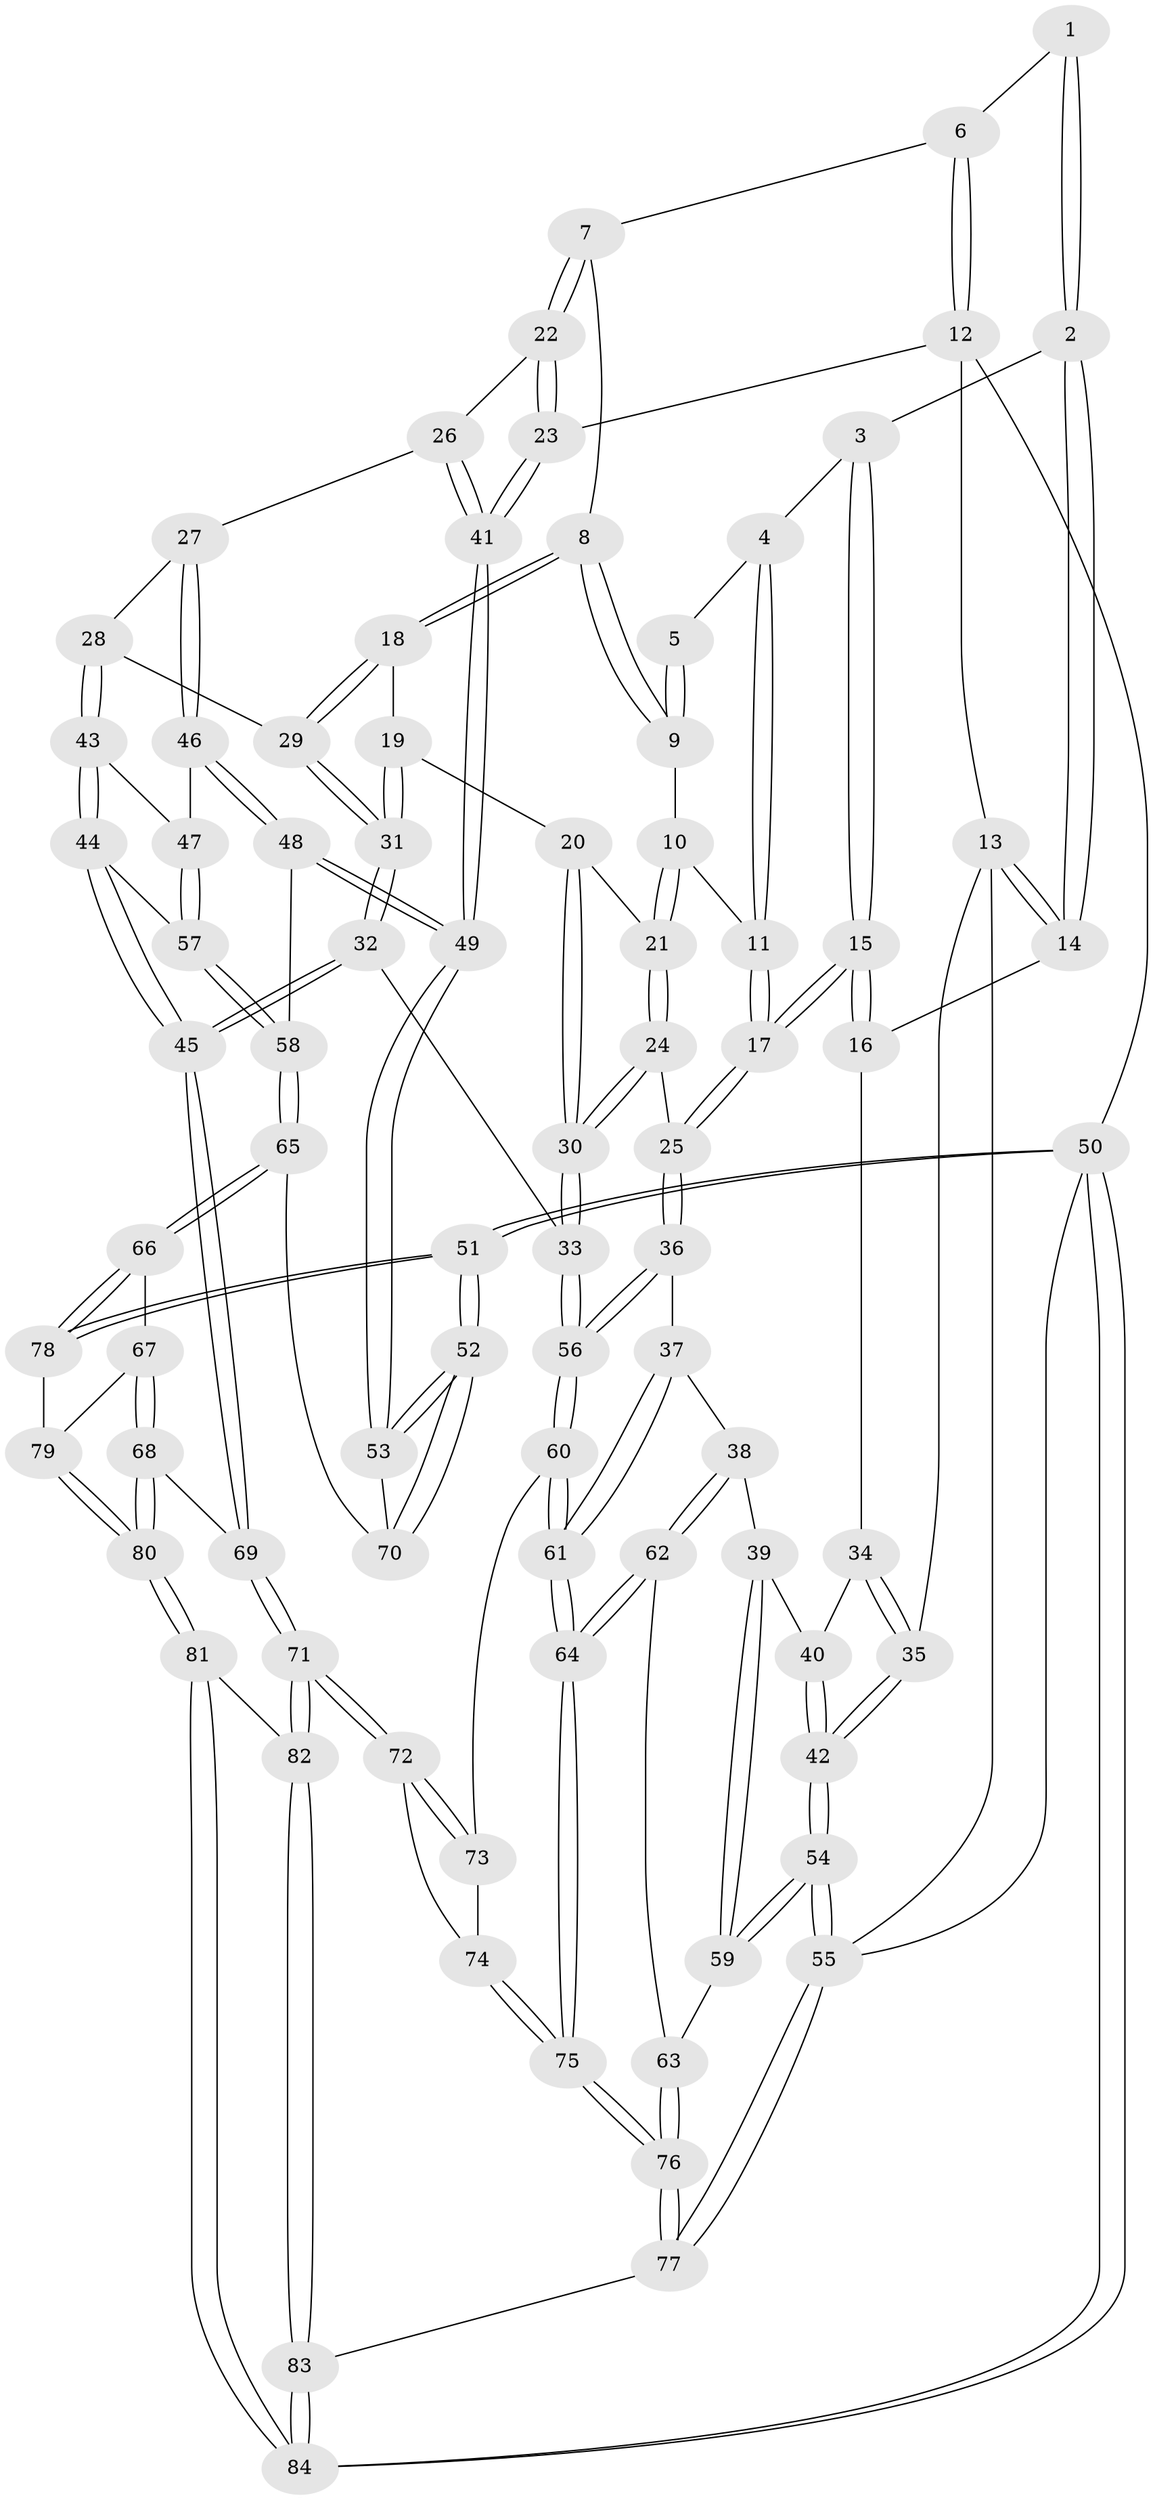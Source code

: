 // coarse degree distribution, {2: 0.1694915254237288, 3: 0.6271186440677966, 5: 0.05084745762711865, 4: 0.15254237288135594}
// Generated by graph-tools (version 1.1) at 2025/54/03/04/25 22:54:08]
// undirected, 84 vertices, 207 edges
graph export_dot {
  node [color=gray90,style=filled];
  1 [pos="+0.4809220212951953+0"];
  2 [pos="+0.04331944931632068+0"];
  3 [pos="+0.19810145751885272+0.12512172104470154"];
  4 [pos="+0.3835884770982828+0.15344534065509655"];
  5 [pos="+0.3917348581929851+0.14639398975803666"];
  6 [pos="+0.6111346599616887+0"];
  7 [pos="+0.6315772967475025+0.1543270267346873"];
  8 [pos="+0.6133602361657908+0.17698664114554735"];
  9 [pos="+0.4697700908851889+0.24814616845190335"];
  10 [pos="+0.4609535675972694+0.2559221746172008"];
  11 [pos="+0.3269048687678317+0.25599858484302046"];
  12 [pos="+1+0"];
  13 [pos="+0+0"];
  14 [pos="+0+0"];
  15 [pos="+0.24087708063154412+0.2719529284391054"];
  16 [pos="+0.12122508513477277+0.3248881903937279"];
  17 [pos="+0.25561291929060675+0.2822042803068678"];
  18 [pos="+0.5969571401239836+0.2839380497392233"];
  19 [pos="+0.5451911151619555+0.3552941459092582"];
  20 [pos="+0.5222589689391378+0.353080941267417"];
  21 [pos="+0.4567297952804193+0.3238917214084801"];
  22 [pos="+0.7403867834065908+0.2361873735162316"];
  23 [pos="+1+0"];
  24 [pos="+0.4009453269874459+0.43789976002263425"];
  25 [pos="+0.2915372487396183+0.37635510039774417"];
  26 [pos="+0.7832534679956853+0.28658980722537847"];
  27 [pos="+0.7963129364161659+0.36079425898049045"];
  28 [pos="+0.6667740095382625+0.4141742246084279"];
  29 [pos="+0.6392598607502592+0.41028872607201533"];
  30 [pos="+0.4163616775610898+0.4611451029490947"];
  31 [pos="+0.5511373636158728+0.4636951115353785"];
  32 [pos="+0.4814848782428069+0.5598530811156696"];
  33 [pos="+0.47187932393187904+0.5598059293498109"];
  34 [pos="+0.11974752993973882+0.3257840520882027"];
  35 [pos="+0+0.14147358078370906"];
  36 [pos="+0.19097550991564174+0.510113590432764"];
  37 [pos="+0.18413956079426366+0.5144615698987328"];
  38 [pos="+0.16744482680806247+0.5215662499123673"];
  39 [pos="+0.11765535616725471+0.5057885747323433"];
  40 [pos="+0.10321451622900926+0.36898670170425674"];
  41 [pos="+1+0.05217274718064401"];
  42 [pos="+0+0.43503847959269415"];
  43 [pos="+0.6851662897087538+0.509410554016502"];
  44 [pos="+0.6451824220444533+0.5470296523216116"];
  45 [pos="+0.546006841382121+0.5931940090004074"];
  46 [pos="+0.8050209143526834+0.37201599340227326"];
  47 [pos="+0.7627540782275563+0.5050396406437391"];
  48 [pos="+0.9577069740378288+0.4399911867129953"];
  49 [pos="+1+0.431814485580381"];
  50 [pos="+1+1"];
  51 [pos="+1+0.7193377499148713"];
  52 [pos="+1+0.6042115360869299"];
  53 [pos="+1+0.43333273828804514"];
  54 [pos="+0+0.5899004953726872"];
  55 [pos="+0+1"];
  56 [pos="+0.45255922967068885+0.5765429285133583"];
  57 [pos="+0.8112824599608026+0.6148078457593603"];
  58 [pos="+0.8148464627861967+0.6199031307118582"];
  59 [pos="+0+0.5870172061197921"];
  60 [pos="+0.4234847147282176+0.6157657821201387"];
  61 [pos="+0.3613069517506429+0.6651612660845769"];
  62 [pos="+0.18271089437492838+0.6291336157741314"];
  63 [pos="+0.14922599418475674+0.689781730538034"];
  64 [pos="+0.3537358077140882+0.6732215426663034"];
  65 [pos="+0.8195851624347203+0.6990743375273699"];
  66 [pos="+0.8136420906470755+0.7172689905985227"];
  67 [pos="+0.8064456699290894+0.729188633283846"];
  68 [pos="+0.8049270931051695+0.7313932980239083"];
  69 [pos="+0.6445685400345287+0.7199527006018076"];
  70 [pos="+0.8292777017692127+0.6942044397214677"];
  71 [pos="+0.5732055212052889+0.8292910312556546"];
  72 [pos="+0.5697597314585909+0.8285110057194576"];
  73 [pos="+0.4485492562258474+0.6886202307494671"];
  74 [pos="+0.4742785455193629+0.8165862720146555"];
  75 [pos="+0.2718485317091082+0.8916454172874526"];
  76 [pos="+0.19721529112408978+0.9877033802899884"];
  77 [pos="+0.1268706972323878+1"];
  78 [pos="+1+0.7301289162656096"];
  79 [pos="+1+0.7836714443742676"];
  80 [pos="+0.8424162230558063+0.8827434258132183"];
  81 [pos="+0.851207499587313+0.999595235768432"];
  82 [pos="+0.5821162296107978+0.8960104533142353"];
  83 [pos="+0.4046384637019829+1"];
  84 [pos="+0.9774896771998848+1"];
  1 -- 2;
  1 -- 2;
  1 -- 6;
  2 -- 3;
  2 -- 14;
  2 -- 14;
  3 -- 4;
  3 -- 15;
  3 -- 15;
  4 -- 5;
  4 -- 11;
  4 -- 11;
  5 -- 9;
  5 -- 9;
  6 -- 7;
  6 -- 12;
  6 -- 12;
  7 -- 8;
  7 -- 22;
  7 -- 22;
  8 -- 9;
  8 -- 9;
  8 -- 18;
  8 -- 18;
  9 -- 10;
  10 -- 11;
  10 -- 21;
  10 -- 21;
  11 -- 17;
  11 -- 17;
  12 -- 13;
  12 -- 23;
  12 -- 50;
  13 -- 14;
  13 -- 14;
  13 -- 35;
  13 -- 55;
  14 -- 16;
  15 -- 16;
  15 -- 16;
  15 -- 17;
  15 -- 17;
  16 -- 34;
  17 -- 25;
  17 -- 25;
  18 -- 19;
  18 -- 29;
  18 -- 29;
  19 -- 20;
  19 -- 31;
  19 -- 31;
  20 -- 21;
  20 -- 30;
  20 -- 30;
  21 -- 24;
  21 -- 24;
  22 -- 23;
  22 -- 23;
  22 -- 26;
  23 -- 41;
  23 -- 41;
  24 -- 25;
  24 -- 30;
  24 -- 30;
  25 -- 36;
  25 -- 36;
  26 -- 27;
  26 -- 41;
  26 -- 41;
  27 -- 28;
  27 -- 46;
  27 -- 46;
  28 -- 29;
  28 -- 43;
  28 -- 43;
  29 -- 31;
  29 -- 31;
  30 -- 33;
  30 -- 33;
  31 -- 32;
  31 -- 32;
  32 -- 33;
  32 -- 45;
  32 -- 45;
  33 -- 56;
  33 -- 56;
  34 -- 35;
  34 -- 35;
  34 -- 40;
  35 -- 42;
  35 -- 42;
  36 -- 37;
  36 -- 56;
  36 -- 56;
  37 -- 38;
  37 -- 61;
  37 -- 61;
  38 -- 39;
  38 -- 62;
  38 -- 62;
  39 -- 40;
  39 -- 59;
  39 -- 59;
  40 -- 42;
  40 -- 42;
  41 -- 49;
  41 -- 49;
  42 -- 54;
  42 -- 54;
  43 -- 44;
  43 -- 44;
  43 -- 47;
  44 -- 45;
  44 -- 45;
  44 -- 57;
  45 -- 69;
  45 -- 69;
  46 -- 47;
  46 -- 48;
  46 -- 48;
  47 -- 57;
  47 -- 57;
  48 -- 49;
  48 -- 49;
  48 -- 58;
  49 -- 53;
  49 -- 53;
  50 -- 51;
  50 -- 51;
  50 -- 84;
  50 -- 84;
  50 -- 55;
  51 -- 52;
  51 -- 52;
  51 -- 78;
  51 -- 78;
  52 -- 53;
  52 -- 53;
  52 -- 70;
  52 -- 70;
  53 -- 70;
  54 -- 55;
  54 -- 55;
  54 -- 59;
  54 -- 59;
  55 -- 77;
  55 -- 77;
  56 -- 60;
  56 -- 60;
  57 -- 58;
  57 -- 58;
  58 -- 65;
  58 -- 65;
  59 -- 63;
  60 -- 61;
  60 -- 61;
  60 -- 73;
  61 -- 64;
  61 -- 64;
  62 -- 63;
  62 -- 64;
  62 -- 64;
  63 -- 76;
  63 -- 76;
  64 -- 75;
  64 -- 75;
  65 -- 66;
  65 -- 66;
  65 -- 70;
  66 -- 67;
  66 -- 78;
  66 -- 78;
  67 -- 68;
  67 -- 68;
  67 -- 79;
  68 -- 69;
  68 -- 80;
  68 -- 80;
  69 -- 71;
  69 -- 71;
  71 -- 72;
  71 -- 72;
  71 -- 82;
  71 -- 82;
  72 -- 73;
  72 -- 73;
  72 -- 74;
  73 -- 74;
  74 -- 75;
  74 -- 75;
  75 -- 76;
  75 -- 76;
  76 -- 77;
  76 -- 77;
  77 -- 83;
  78 -- 79;
  79 -- 80;
  79 -- 80;
  80 -- 81;
  80 -- 81;
  81 -- 82;
  81 -- 84;
  81 -- 84;
  82 -- 83;
  82 -- 83;
  83 -- 84;
  83 -- 84;
}
